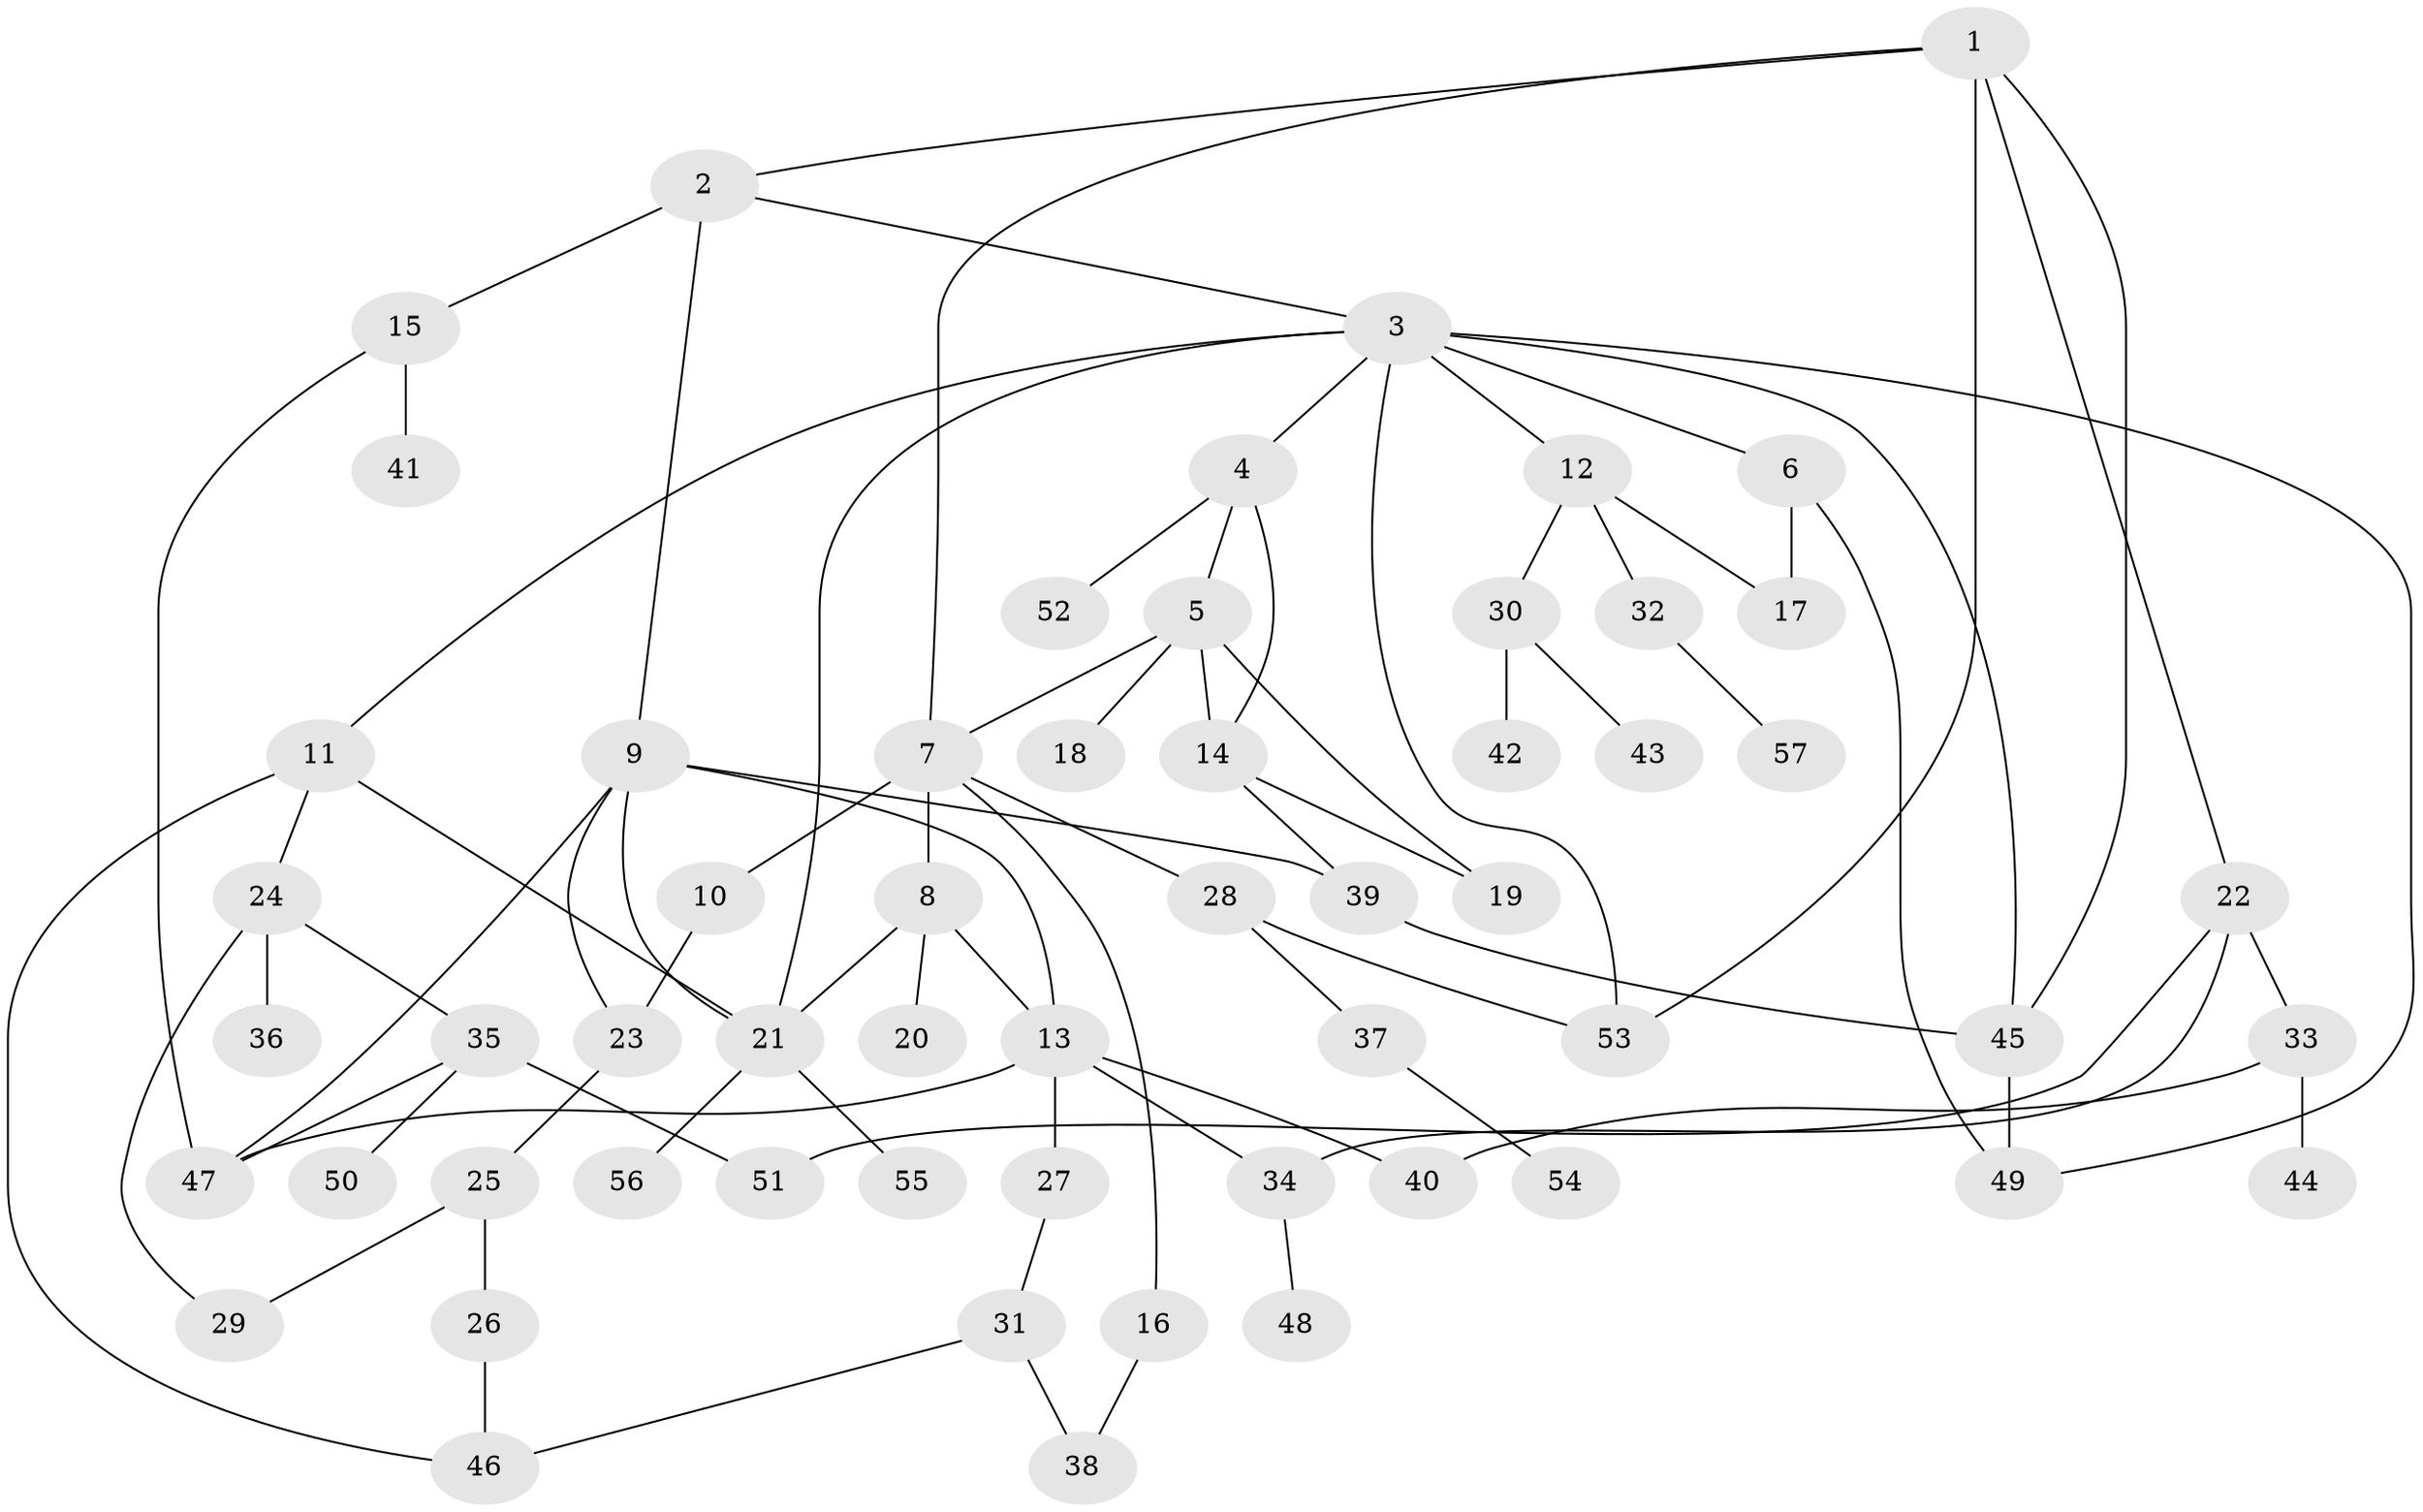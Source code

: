 // coarse degree distribution, {6: 0.06896551724137931, 2: 0.1724137931034483, 3: 0.27586206896551724, 7: 0.10344827586206896, 4: 0.20689655172413793, 1: 0.1724137931034483}
// Generated by graph-tools (version 1.1) at 2025/36/03/04/25 23:36:03]
// undirected, 57 vertices, 82 edges
graph export_dot {
  node [color=gray90,style=filled];
  1;
  2;
  3;
  4;
  5;
  6;
  7;
  8;
  9;
  10;
  11;
  12;
  13;
  14;
  15;
  16;
  17;
  18;
  19;
  20;
  21;
  22;
  23;
  24;
  25;
  26;
  27;
  28;
  29;
  30;
  31;
  32;
  33;
  34;
  35;
  36;
  37;
  38;
  39;
  40;
  41;
  42;
  43;
  44;
  45;
  46;
  47;
  48;
  49;
  50;
  51;
  52;
  53;
  54;
  55;
  56;
  57;
  1 -- 2;
  1 -- 22;
  1 -- 45;
  1 -- 7;
  1 -- 53;
  2 -- 3;
  2 -- 9;
  2 -- 15;
  3 -- 4;
  3 -- 6;
  3 -- 11;
  3 -- 12;
  3 -- 49;
  3 -- 53;
  3 -- 45;
  3 -- 21;
  4 -- 5;
  4 -- 52;
  4 -- 14;
  5 -- 7;
  5 -- 14;
  5 -- 18;
  5 -- 19;
  6 -- 17;
  6 -- 49;
  7 -- 8;
  7 -- 10;
  7 -- 16;
  7 -- 28;
  8 -- 20;
  8 -- 13;
  8 -- 21;
  9 -- 13;
  9 -- 23;
  9 -- 39;
  9 -- 47;
  9 -- 21;
  10 -- 23;
  11 -- 21;
  11 -- 24;
  11 -- 46;
  12 -- 30;
  12 -- 32;
  12 -- 17;
  13 -- 27;
  13 -- 34;
  13 -- 40;
  13 -- 47;
  14 -- 19;
  14 -- 39;
  15 -- 41;
  15 -- 47;
  16 -- 38;
  21 -- 55;
  21 -- 56;
  22 -- 33;
  22 -- 51;
  22 -- 34;
  23 -- 25;
  24 -- 29;
  24 -- 35;
  24 -- 36;
  25 -- 26;
  25 -- 29;
  26 -- 46;
  27 -- 31;
  28 -- 37;
  28 -- 53;
  30 -- 42;
  30 -- 43;
  31 -- 38;
  31 -- 46;
  32 -- 57;
  33 -- 44;
  33 -- 40;
  34 -- 48;
  35 -- 50;
  35 -- 51;
  35 -- 47;
  37 -- 54;
  39 -- 45;
  45 -- 49;
}

